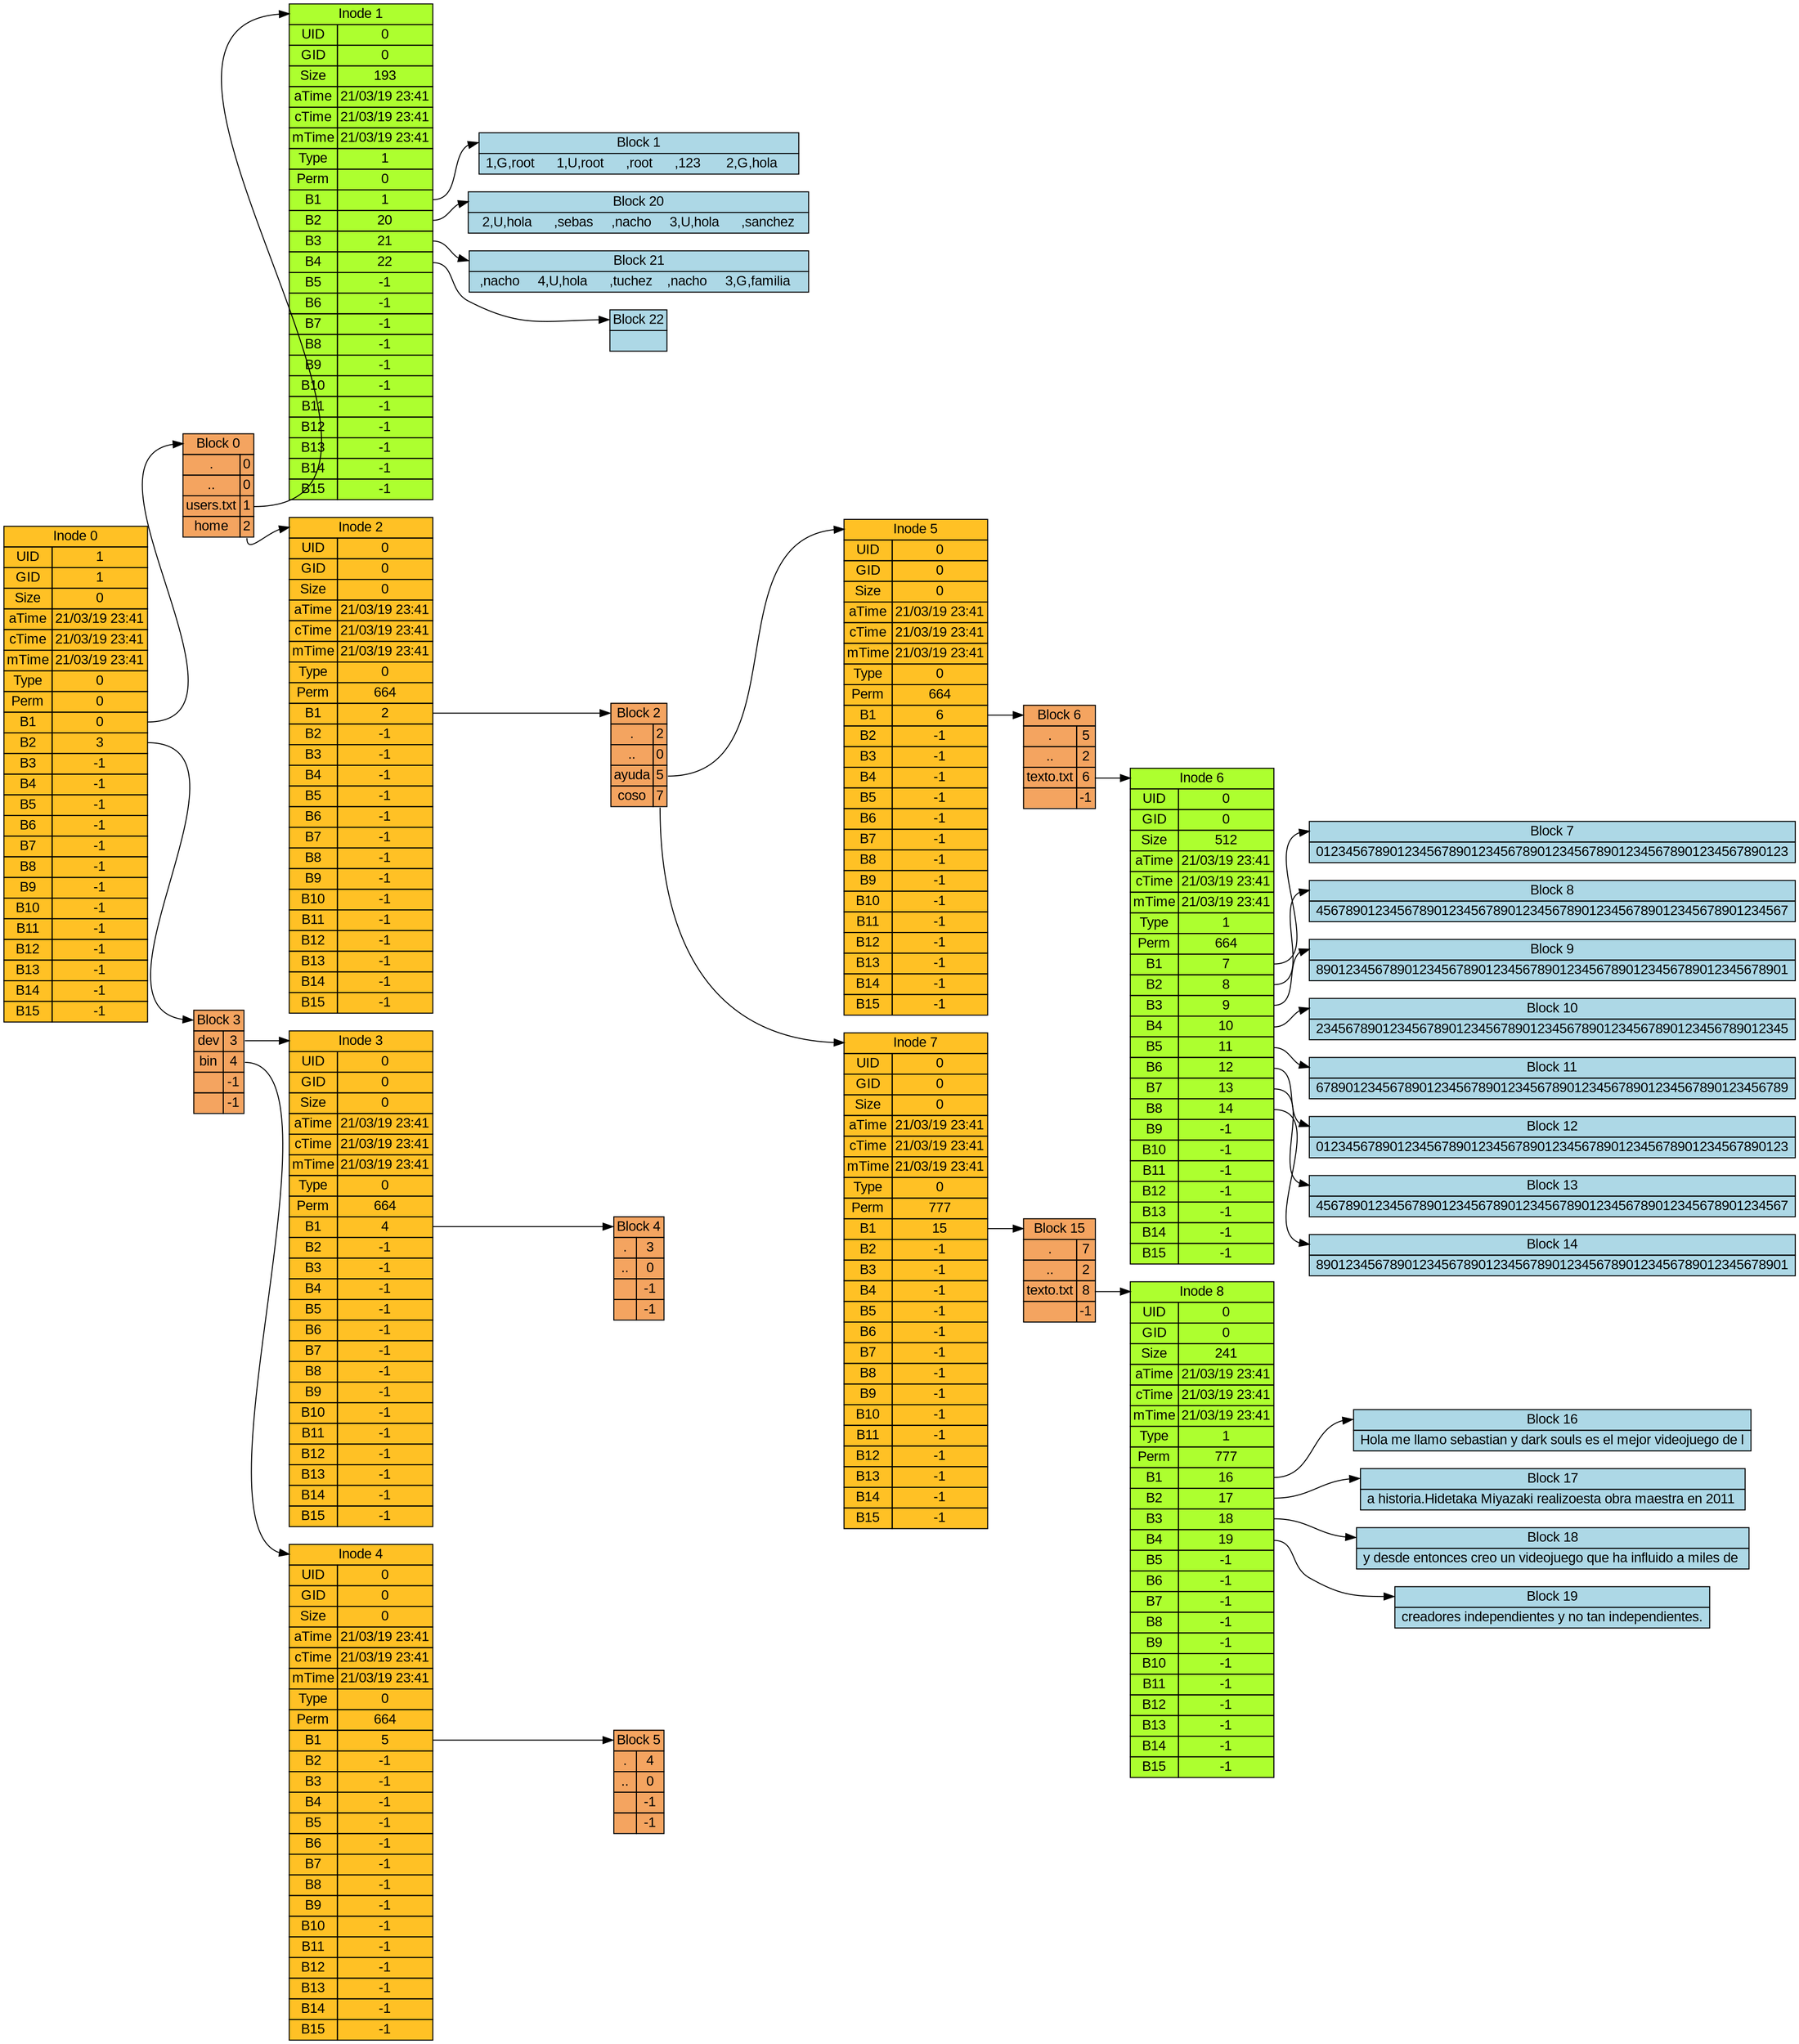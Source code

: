 digraph g {
rankdir = LR;
graph [fontname = "arial"];
node [fontname = "arial"];
edge [fontname = "arial"];
	in0 [shape=none, margin=0, label =<
		<table border="0" cellborder="1" cellspacing="0" bgcolor="goldenrod1">
			<tr> <td colspan = "2" PORT="p">Inode 0</td> </tr>
			<tr> <td>UID</td> <td>1</td> </tr>
			<tr> <td>GID</td> <td>1</td> </tr>
			<tr> <td>Size</td> <td>0</td> </tr>
			<tr> <td>aTime</td> <td>21/03/19 23:41</td> </tr>
			<tr> <td>cTime</td> <td>21/03/19 23:41</td> </tr>
			<tr> <td>mTime</td> <td>21/03/19 23:41</td> </tr>
			<tr> <td>Type</td> <td>0</td> </tr>
			<tr> <td>Perm</td> <td>0</td> </tr>
			<tr> <td>B1</td> <td PORT = "f0">0</td> </tr>
			<tr> <td>B2</td> <td PORT = "f1">3</td> </tr>
			<tr> <td>B3</td> <td PORT = "f2">-1</td> </tr>
			<tr> <td>B4</td> <td PORT = "f3">-1</td> </tr>
			<tr> <td>B5</td> <td PORT = "f4">-1</td> </tr>
			<tr> <td>B6</td> <td PORT = "f5">-1</td> </tr>
			<tr> <td>B7</td> <td PORT = "f6">-1</td> </tr>
			<tr> <td>B8</td> <td PORT = "f7">-1</td> </tr>
			<tr> <td>B9</td> <td PORT = "f8">-1</td> </tr>
			<tr> <td>B10</td> <td PORT = "f9">-1</td> </tr>
			<tr> <td>B11</td> <td PORT = "f10">-1</td> </tr>
			<tr> <td>B12</td> <td PORT = "f11">-1</td> </tr>
			<tr> <td>B13</td> <td PORT = "f12">-1</td> </tr>
			<tr> <td>B14</td> <td PORT = "f13">-1</td> </tr>
			<tr> <td>B15</td> <td PORT = "f14">-1</td> </tr>
	</table> >];

	bl0 [shape=none, margin=0, label =<
		<table border="0" cellborder="1" cellspacing="0" bgcolor="sandybrown">
			<tr> <td colspan = "2" PORT="p">Block 0</td> </tr>
			<tr> <td>.</td> <td PORT = "f0">0</td> </tr>
			<tr> <td>..</td> <td PORT = "f1">0</td> </tr>
			<tr> <td>users.txt</td> <td PORT = "f2">1</td> </tr>
			<tr> <td>home</td> <td PORT = "f3">2</td> </tr>
	</table> >];

	in1 [shape=none, margin=0, label =<
		<table border="0" cellborder="1" cellspacing="0" bgcolor="greenyellow">
			<tr> <td colspan = "2" PORT="p">Inode 1</td> </tr>
			<tr> <td>UID</td> <td>0</td> </tr>
			<tr> <td>GID</td> <td>0</td> </tr>
			<tr> <td>Size</td> <td>193</td> </tr>
			<tr> <td>aTime</td> <td>21/03/19 23:41</td> </tr>
			<tr> <td>cTime</td> <td>21/03/19 23:41</td> </tr>
			<tr> <td>mTime</td> <td>21/03/19 23:41</td> </tr>
			<tr> <td>Type</td> <td>1</td> </tr>
			<tr> <td>Perm</td> <td>0</td> </tr>
			<tr> <td>B1</td> <td PORT = "f0">1</td> </tr>
			<tr> <td>B2</td> <td PORT = "f1">20</td> </tr>
			<tr> <td>B3</td> <td PORT = "f2">21</td> </tr>
			<tr> <td>B4</td> <td PORT = "f3">22</td> </tr>
			<tr> <td>B5</td> <td PORT = "f4">-1</td> </tr>
			<tr> <td>B6</td> <td PORT = "f5">-1</td> </tr>
			<tr> <td>B7</td> <td PORT = "f6">-1</td> </tr>
			<tr> <td>B8</td> <td PORT = "f7">-1</td> </tr>
			<tr> <td>B9</td> <td PORT = "f8">-1</td> </tr>
			<tr> <td>B10</td> <td PORT = "f9">-1</td> </tr>
			<tr> <td>B11</td> <td PORT = "f10">-1</td> </tr>
			<tr> <td>B12</td> <td PORT = "f11">-1</td> </tr>
			<tr> <td>B13</td> <td PORT = "f12">-1</td> </tr>
			<tr> <td>B14</td> <td PORT = "f13">-1</td> </tr>
			<tr> <td>B15</td> <td PORT = "f14">-1</td> </tr>
	</table> >];

	bl1 [shape=none, margin=0, label =<
		<table border="0" cellborder="1" cellspacing="0" bgcolor="lightblue">
			<tr> <td colspan = "2" PORT="p">Block 1</td> </tr>
			<tr> <td colspan = "2"> 1,G,root      
1,U,root      ,root      ,123       
2,G,hola     </td> </tr>
	</table> >];

	in1:f0 -> bl1:p;
	bl20 [shape=none, margin=0, label =<
		<table border="0" cellborder="1" cellspacing="0" bgcolor="lightblue">
			<tr> <td colspan = "2" PORT="p">Block 20</td> </tr>
			<tr> <td colspan = "2">   
2,U,hola      ,sebas     ,nacho     
3,U,hola      ,sanchez   </td> </tr>
	</table> >];

	in1:f1 -> bl20:p;
	bl21 [shape=none, margin=0, label =<
		<table border="0" cellborder="1" cellspacing="0" bgcolor="lightblue">
			<tr> <td colspan = "2" PORT="p">Block 21</td> </tr>
			<tr> <td colspan = "2">  ,nacho     
4,U,hola      ,tuchez    ,nacho     
3,G,familia    </td> </tr>
	</table> >];

	in1:f2 -> bl21:p;
	bl22 [shape=none, margin=0, label =<
		<table border="0" cellborder="1" cellspacing="0" bgcolor="lightblue">
			<tr> <td colspan = "2" PORT="p">Block 22</td> </tr>
			<tr> <td colspan = "2"> 
 </td> </tr>
	</table> >];

	in1:f3 -> bl22:p;
	bl0:f2 -> in1:p;
	in2 [shape=none, margin=0, label =<
		<table border="0" cellborder="1" cellspacing="0" bgcolor="goldenrod1">
			<tr> <td colspan = "2" PORT="p">Inode 2</td> </tr>
			<tr> <td>UID</td> <td>0</td> </tr>
			<tr> <td>GID</td> <td>0</td> </tr>
			<tr> <td>Size</td> <td>0</td> </tr>
			<tr> <td>aTime</td> <td>21/03/19 23:41</td> </tr>
			<tr> <td>cTime</td> <td>21/03/19 23:41</td> </tr>
			<tr> <td>mTime</td> <td>21/03/19 23:41</td> </tr>
			<tr> <td>Type</td> <td>0</td> </tr>
			<tr> <td>Perm</td> <td>664</td> </tr>
			<tr> <td>B1</td> <td PORT = "f0">2</td> </tr>
			<tr> <td>B2</td> <td PORT = "f1">-1</td> </tr>
			<tr> <td>B3</td> <td PORT = "f2">-1</td> </tr>
			<tr> <td>B4</td> <td PORT = "f3">-1</td> </tr>
			<tr> <td>B5</td> <td PORT = "f4">-1</td> </tr>
			<tr> <td>B6</td> <td PORT = "f5">-1</td> </tr>
			<tr> <td>B7</td> <td PORT = "f6">-1</td> </tr>
			<tr> <td>B8</td> <td PORT = "f7">-1</td> </tr>
			<tr> <td>B9</td> <td PORT = "f8">-1</td> </tr>
			<tr> <td>B10</td> <td PORT = "f9">-1</td> </tr>
			<tr> <td>B11</td> <td PORT = "f10">-1</td> </tr>
			<tr> <td>B12</td> <td PORT = "f11">-1</td> </tr>
			<tr> <td>B13</td> <td PORT = "f12">-1</td> </tr>
			<tr> <td>B14</td> <td PORT = "f13">-1</td> </tr>
			<tr> <td>B15</td> <td PORT = "f14">-1</td> </tr>
	</table> >];

	bl2 [shape=none, margin=0, label =<
		<table border="0" cellborder="1" cellspacing="0" bgcolor="sandybrown">
			<tr> <td colspan = "2" PORT="p">Block 2</td> </tr>
			<tr> <td>.</td> <td PORT = "f0">2</td> </tr>
			<tr> <td>..</td> <td PORT = "f1">0</td> </tr>
			<tr> <td>ayuda</td> <td PORT = "f2">5</td> </tr>
			<tr> <td>coso</td> <td PORT = "f3">7</td> </tr>
	</table> >];

	in5 [shape=none, margin=0, label =<
		<table border="0" cellborder="1" cellspacing="0" bgcolor="goldenrod1">
			<tr> <td colspan = "2" PORT="p">Inode 5</td> </tr>
			<tr> <td>UID</td> <td>0</td> </tr>
			<tr> <td>GID</td> <td>0</td> </tr>
			<tr> <td>Size</td> <td>0</td> </tr>
			<tr> <td>aTime</td> <td>21/03/19 23:41</td> </tr>
			<tr> <td>cTime</td> <td>21/03/19 23:41</td> </tr>
			<tr> <td>mTime</td> <td>21/03/19 23:41</td> </tr>
			<tr> <td>Type</td> <td>0</td> </tr>
			<tr> <td>Perm</td> <td>664</td> </tr>
			<tr> <td>B1</td> <td PORT = "f0">6</td> </tr>
			<tr> <td>B2</td> <td PORT = "f1">-1</td> </tr>
			<tr> <td>B3</td> <td PORT = "f2">-1</td> </tr>
			<tr> <td>B4</td> <td PORT = "f3">-1</td> </tr>
			<tr> <td>B5</td> <td PORT = "f4">-1</td> </tr>
			<tr> <td>B6</td> <td PORT = "f5">-1</td> </tr>
			<tr> <td>B7</td> <td PORT = "f6">-1</td> </tr>
			<tr> <td>B8</td> <td PORT = "f7">-1</td> </tr>
			<tr> <td>B9</td> <td PORT = "f8">-1</td> </tr>
			<tr> <td>B10</td> <td PORT = "f9">-1</td> </tr>
			<tr> <td>B11</td> <td PORT = "f10">-1</td> </tr>
			<tr> <td>B12</td> <td PORT = "f11">-1</td> </tr>
			<tr> <td>B13</td> <td PORT = "f12">-1</td> </tr>
			<tr> <td>B14</td> <td PORT = "f13">-1</td> </tr>
			<tr> <td>B15</td> <td PORT = "f14">-1</td> </tr>
	</table> >];

	bl6 [shape=none, margin=0, label =<
		<table border="0" cellborder="1" cellspacing="0" bgcolor="sandybrown">
			<tr> <td colspan = "2" PORT="p">Block 6</td> </tr>
			<tr> <td>.</td> <td PORT = "f0">5</td> </tr>
			<tr> <td>..</td> <td PORT = "f1">2</td> </tr>
			<tr> <td>texto.txt</td> <td PORT = "f2">6</td> </tr>
			<tr> <td></td> <td PORT = "f3">-1</td> </tr>
	</table> >];

	in6 [shape=none, margin=0, label =<
		<table border="0" cellborder="1" cellspacing="0" bgcolor="greenyellow">
			<tr> <td colspan = "2" PORT="p">Inode 6</td> </tr>
			<tr> <td>UID</td> <td>0</td> </tr>
			<tr> <td>GID</td> <td>0</td> </tr>
			<tr> <td>Size</td> <td>512</td> </tr>
			<tr> <td>aTime</td> <td>21/03/19 23:41</td> </tr>
			<tr> <td>cTime</td> <td>21/03/19 23:41</td> </tr>
			<tr> <td>mTime</td> <td>21/03/19 23:41</td> </tr>
			<tr> <td>Type</td> <td>1</td> </tr>
			<tr> <td>Perm</td> <td>664</td> </tr>
			<tr> <td>B1</td> <td PORT = "f0">7</td> </tr>
			<tr> <td>B2</td> <td PORT = "f1">8</td> </tr>
			<tr> <td>B3</td> <td PORT = "f2">9</td> </tr>
			<tr> <td>B4</td> <td PORT = "f3">10</td> </tr>
			<tr> <td>B5</td> <td PORT = "f4">11</td> </tr>
			<tr> <td>B6</td> <td PORT = "f5">12</td> </tr>
			<tr> <td>B7</td> <td PORT = "f6">13</td> </tr>
			<tr> <td>B8</td> <td PORT = "f7">14</td> </tr>
			<tr> <td>B9</td> <td PORT = "f8">-1</td> </tr>
			<tr> <td>B10</td> <td PORT = "f9">-1</td> </tr>
			<tr> <td>B11</td> <td PORT = "f10">-1</td> </tr>
			<tr> <td>B12</td> <td PORT = "f11">-1</td> </tr>
			<tr> <td>B13</td> <td PORT = "f12">-1</td> </tr>
			<tr> <td>B14</td> <td PORT = "f13">-1</td> </tr>
			<tr> <td>B15</td> <td PORT = "f14">-1</td> </tr>
	</table> >];

	bl7 [shape=none, margin=0, label =<
		<table border="0" cellborder="1" cellspacing="0" bgcolor="lightblue">
			<tr> <td colspan = "2" PORT="p">Block 7</td> </tr>
			<tr> <td colspan = "2"> 0123456789012345678901234567890123456789012345678901234567890123 </td> </tr>
	</table> >];

	in6:f0 -> bl7:p;
	bl8 [shape=none, margin=0, label =<
		<table border="0" cellborder="1" cellspacing="0" bgcolor="lightblue">
			<tr> <td colspan = "2" PORT="p">Block 8</td> </tr>
			<tr> <td colspan = "2"> 4567890123456789012345678901234567890123456789012345678901234567 </td> </tr>
	</table> >];

	in6:f1 -> bl8:p;
	bl9 [shape=none, margin=0, label =<
		<table border="0" cellborder="1" cellspacing="0" bgcolor="lightblue">
			<tr> <td colspan = "2" PORT="p">Block 9</td> </tr>
			<tr> <td colspan = "2"> 8901234567890123456789012345678901234567890123456789012345678901 </td> </tr>
	</table> >];

	in6:f2 -> bl9:p;
	bl10 [shape=none, margin=0, label =<
		<table border="0" cellborder="1" cellspacing="0" bgcolor="lightblue">
			<tr> <td colspan = "2" PORT="p">Block 10</td> </tr>
			<tr> <td colspan = "2"> 2345678901234567890123456789012345678901234567890123456789012345 </td> </tr>
	</table> >];

	in6:f3 -> bl10:p;
	bl11 [shape=none, margin=0, label =<
		<table border="0" cellborder="1" cellspacing="0" bgcolor="lightblue">
			<tr> <td colspan = "2" PORT="p">Block 11</td> </tr>
			<tr> <td colspan = "2"> 6789012345678901234567890123456789012345678901234567890123456789 </td> </tr>
	</table> >];

	in6:f4 -> bl11:p;
	bl12 [shape=none, margin=0, label =<
		<table border="0" cellborder="1" cellspacing="0" bgcolor="lightblue">
			<tr> <td colspan = "2" PORT="p">Block 12</td> </tr>
			<tr> <td colspan = "2"> 0123456789012345678901234567890123456789012345678901234567890123 </td> </tr>
	</table> >];

	in6:f5 -> bl12:p;
	bl13 [shape=none, margin=0, label =<
		<table border="0" cellborder="1" cellspacing="0" bgcolor="lightblue">
			<tr> <td colspan = "2" PORT="p">Block 13</td> </tr>
			<tr> <td colspan = "2"> 4567890123456789012345678901234567890123456789012345678901234567 </td> </tr>
	</table> >];

	in6:f6 -> bl13:p;
	bl14 [shape=none, margin=0, label =<
		<table border="0" cellborder="1" cellspacing="0" bgcolor="lightblue">
			<tr> <td colspan = "2" PORT="p">Block 14</td> </tr>
			<tr> <td colspan = "2"> 8901234567890123456789012345678901234567890123456789012345678901 </td> </tr>
	</table> >];

	in6:f7 -> bl14:p;
	bl6:f2 -> in6:p;
	in5:f0 -> bl6:p;
	bl2:f2 -> in5:p;
	in7 [shape=none, margin=0, label =<
		<table border="0" cellborder="1" cellspacing="0" bgcolor="goldenrod1">
			<tr> <td colspan = "2" PORT="p">Inode 7</td> </tr>
			<tr> <td>UID</td> <td>0</td> </tr>
			<tr> <td>GID</td> <td>0</td> </tr>
			<tr> <td>Size</td> <td>0</td> </tr>
			<tr> <td>aTime</td> <td>21/03/19 23:41</td> </tr>
			<tr> <td>cTime</td> <td>21/03/19 23:41</td> </tr>
			<tr> <td>mTime</td> <td>21/03/19 23:41</td> </tr>
			<tr> <td>Type</td> <td>0</td> </tr>
			<tr> <td>Perm</td> <td>777</td> </tr>
			<tr> <td>B1</td> <td PORT = "f0">15</td> </tr>
			<tr> <td>B2</td> <td PORT = "f1">-1</td> </tr>
			<tr> <td>B3</td> <td PORT = "f2">-1</td> </tr>
			<tr> <td>B4</td> <td PORT = "f3">-1</td> </tr>
			<tr> <td>B5</td> <td PORT = "f4">-1</td> </tr>
			<tr> <td>B6</td> <td PORT = "f5">-1</td> </tr>
			<tr> <td>B7</td> <td PORT = "f6">-1</td> </tr>
			<tr> <td>B8</td> <td PORT = "f7">-1</td> </tr>
			<tr> <td>B9</td> <td PORT = "f8">-1</td> </tr>
			<tr> <td>B10</td> <td PORT = "f9">-1</td> </tr>
			<tr> <td>B11</td> <td PORT = "f10">-1</td> </tr>
			<tr> <td>B12</td> <td PORT = "f11">-1</td> </tr>
			<tr> <td>B13</td> <td PORT = "f12">-1</td> </tr>
			<tr> <td>B14</td> <td PORT = "f13">-1</td> </tr>
			<tr> <td>B15</td> <td PORT = "f14">-1</td> </tr>
	</table> >];

	bl15 [shape=none, margin=0, label =<
		<table border="0" cellborder="1" cellspacing="0" bgcolor="sandybrown">
			<tr> <td colspan = "2" PORT="p">Block 15</td> </tr>
			<tr> <td>.</td> <td PORT = "f0">7</td> </tr>
			<tr> <td>..</td> <td PORT = "f1">2</td> </tr>
			<tr> <td>texto.txt</td> <td PORT = "f2">8</td> </tr>
			<tr> <td></td> <td PORT = "f3">-1</td> </tr>
	</table> >];

	in8 [shape=none, margin=0, label =<
		<table border="0" cellborder="1" cellspacing="0" bgcolor="greenyellow">
			<tr> <td colspan = "2" PORT="p">Inode 8</td> </tr>
			<tr> <td>UID</td> <td>0</td> </tr>
			<tr> <td>GID</td> <td>0</td> </tr>
			<tr> <td>Size</td> <td>241</td> </tr>
			<tr> <td>aTime</td> <td>21/03/19 23:41</td> </tr>
			<tr> <td>cTime</td> <td>21/03/19 23:41</td> </tr>
			<tr> <td>mTime</td> <td>21/03/19 23:41</td> </tr>
			<tr> <td>Type</td> <td>1</td> </tr>
			<tr> <td>Perm</td> <td>777</td> </tr>
			<tr> <td>B1</td> <td PORT = "f0">16</td> </tr>
			<tr> <td>B2</td> <td PORT = "f1">17</td> </tr>
			<tr> <td>B3</td> <td PORT = "f2">18</td> </tr>
			<tr> <td>B4</td> <td PORT = "f3">19</td> </tr>
			<tr> <td>B5</td> <td PORT = "f4">-1</td> </tr>
			<tr> <td>B6</td> <td PORT = "f5">-1</td> </tr>
			<tr> <td>B7</td> <td PORT = "f6">-1</td> </tr>
			<tr> <td>B8</td> <td PORT = "f7">-1</td> </tr>
			<tr> <td>B9</td> <td PORT = "f8">-1</td> </tr>
			<tr> <td>B10</td> <td PORT = "f9">-1</td> </tr>
			<tr> <td>B11</td> <td PORT = "f10">-1</td> </tr>
			<tr> <td>B12</td> <td PORT = "f11">-1</td> </tr>
			<tr> <td>B13</td> <td PORT = "f12">-1</td> </tr>
			<tr> <td>B14</td> <td PORT = "f13">-1</td> </tr>
			<tr> <td>B15</td> <td PORT = "f14">-1</td> </tr>
	</table> >];

	bl16 [shape=none, margin=0, label =<
		<table border="0" cellborder="1" cellspacing="0" bgcolor="lightblue">
			<tr> <td colspan = "2" PORT="p">Block 16</td> </tr>
			<tr> <td colspan = "2"> Hola me llamo sebastian y dark souls es el mejor videojuego de l </td> </tr>
	</table> >];

	in8:f0 -> bl16:p;
	bl17 [shape=none, margin=0, label =<
		<table border="0" cellborder="1" cellspacing="0" bgcolor="lightblue">
			<tr> <td colspan = "2" PORT="p">Block 17</td> </tr>
			<tr> <td colspan = "2"> a historia.
Hidetaka Miyazaki realizo
esta obra maestra en 2011  </td> </tr>
	</table> >];

	in8:f1 -> bl17:p;
	bl18 [shape=none, margin=0, label =<
		<table border="0" cellborder="1" cellspacing="0" bgcolor="lightblue">
			<tr> <td colspan = "2" PORT="p">Block 18</td> </tr>
			<tr> <td colspan = "2"> y desde entonces creo 
un videojuego que ha influido a miles de  </td> </tr>
	</table> >];

	in8:f2 -> bl18:p;
	bl19 [shape=none, margin=0, label =<
		<table border="0" cellborder="1" cellspacing="0" bgcolor="lightblue">
			<tr> <td colspan = "2" PORT="p">Block 19</td> </tr>
			<tr> <td colspan = "2"> creadores independientes y no tan independientes. </td> </tr>
	</table> >];

	in8:f3 -> bl19:p;
	bl15:f2 -> in8:p;
	in7:f0 -> bl15:p;
	bl2:f3 -> in7:p;
	in2:f0 -> bl2:p;
	bl0:f3 -> in2:p;
	in0:f0 -> bl0:p;
	bl3 [shape=none, margin=0, label =<
		<table border="0" cellborder="1" cellspacing="0" bgcolor="sandybrown">
			<tr> <td colspan = "2" PORT="p">Block 3</td> </tr>
			<tr> <td>dev</td> <td PORT = "f0">3</td> </tr>
			<tr> <td>bin</td> <td PORT = "f1">4</td> </tr>
			<tr> <td></td> <td PORT = "f2">-1</td> </tr>
			<tr> <td></td> <td PORT = "f3">-1</td> </tr>
	</table> >];

	in3 [shape=none, margin=0, label =<
		<table border="0" cellborder="1" cellspacing="0" bgcolor="goldenrod1">
			<tr> <td colspan = "2" PORT="p">Inode 3</td> </tr>
			<tr> <td>UID</td> <td>0</td> </tr>
			<tr> <td>GID</td> <td>0</td> </tr>
			<tr> <td>Size</td> <td>0</td> </tr>
			<tr> <td>aTime</td> <td>21/03/19 23:41</td> </tr>
			<tr> <td>cTime</td> <td>21/03/19 23:41</td> </tr>
			<tr> <td>mTime</td> <td>21/03/19 23:41</td> </tr>
			<tr> <td>Type</td> <td>0</td> </tr>
			<tr> <td>Perm</td> <td>664</td> </tr>
			<tr> <td>B1</td> <td PORT = "f0">4</td> </tr>
			<tr> <td>B2</td> <td PORT = "f1">-1</td> </tr>
			<tr> <td>B3</td> <td PORT = "f2">-1</td> </tr>
			<tr> <td>B4</td> <td PORT = "f3">-1</td> </tr>
			<tr> <td>B5</td> <td PORT = "f4">-1</td> </tr>
			<tr> <td>B6</td> <td PORT = "f5">-1</td> </tr>
			<tr> <td>B7</td> <td PORT = "f6">-1</td> </tr>
			<tr> <td>B8</td> <td PORT = "f7">-1</td> </tr>
			<tr> <td>B9</td> <td PORT = "f8">-1</td> </tr>
			<tr> <td>B10</td> <td PORT = "f9">-1</td> </tr>
			<tr> <td>B11</td> <td PORT = "f10">-1</td> </tr>
			<tr> <td>B12</td> <td PORT = "f11">-1</td> </tr>
			<tr> <td>B13</td> <td PORT = "f12">-1</td> </tr>
			<tr> <td>B14</td> <td PORT = "f13">-1</td> </tr>
			<tr> <td>B15</td> <td PORT = "f14">-1</td> </tr>
	</table> >];

	bl4 [shape=none, margin=0, label =<
		<table border="0" cellborder="1" cellspacing="0" bgcolor="sandybrown">
			<tr> <td colspan = "2" PORT="p">Block 4</td> </tr>
			<tr> <td>.</td> <td PORT = "f0">3</td> </tr>
			<tr> <td>..</td> <td PORT = "f1">0</td> </tr>
			<tr> <td></td> <td PORT = "f2">-1</td> </tr>
			<tr> <td></td> <td PORT = "f3">-1</td> </tr>
	</table> >];

	in3:f0 -> bl4:p;
	bl3:f0 -> in3:p;
	in4 [shape=none, margin=0, label =<
		<table border="0" cellborder="1" cellspacing="0" bgcolor="goldenrod1">
			<tr> <td colspan = "2" PORT="p">Inode 4</td> </tr>
			<tr> <td>UID</td> <td>0</td> </tr>
			<tr> <td>GID</td> <td>0</td> </tr>
			<tr> <td>Size</td> <td>0</td> </tr>
			<tr> <td>aTime</td> <td>21/03/19 23:41</td> </tr>
			<tr> <td>cTime</td> <td>21/03/19 23:41</td> </tr>
			<tr> <td>mTime</td> <td>21/03/19 23:41</td> </tr>
			<tr> <td>Type</td> <td>0</td> </tr>
			<tr> <td>Perm</td> <td>664</td> </tr>
			<tr> <td>B1</td> <td PORT = "f0">5</td> </tr>
			<tr> <td>B2</td> <td PORT = "f1">-1</td> </tr>
			<tr> <td>B3</td> <td PORT = "f2">-1</td> </tr>
			<tr> <td>B4</td> <td PORT = "f3">-1</td> </tr>
			<tr> <td>B5</td> <td PORT = "f4">-1</td> </tr>
			<tr> <td>B6</td> <td PORT = "f5">-1</td> </tr>
			<tr> <td>B7</td> <td PORT = "f6">-1</td> </tr>
			<tr> <td>B8</td> <td PORT = "f7">-1</td> </tr>
			<tr> <td>B9</td> <td PORT = "f8">-1</td> </tr>
			<tr> <td>B10</td> <td PORT = "f9">-1</td> </tr>
			<tr> <td>B11</td> <td PORT = "f10">-1</td> </tr>
			<tr> <td>B12</td> <td PORT = "f11">-1</td> </tr>
			<tr> <td>B13</td> <td PORT = "f12">-1</td> </tr>
			<tr> <td>B14</td> <td PORT = "f13">-1</td> </tr>
			<tr> <td>B15</td> <td PORT = "f14">-1</td> </tr>
	</table> >];

	bl5 [shape=none, margin=0, label =<
		<table border="0" cellborder="1" cellspacing="0" bgcolor="sandybrown">
			<tr> <td colspan = "2" PORT="p">Block 5</td> </tr>
			<tr> <td>.</td> <td PORT = "f0">4</td> </tr>
			<tr> <td>..</td> <td PORT = "f1">0</td> </tr>
			<tr> <td></td> <td PORT = "f2">-1</td> </tr>
			<tr> <td></td> <td PORT = "f3">-1</td> </tr>
	</table> >];

	in4:f0 -> bl5:p;
	bl3:f1 -> in4:p;
	in0:f1 -> bl3:p;
}
